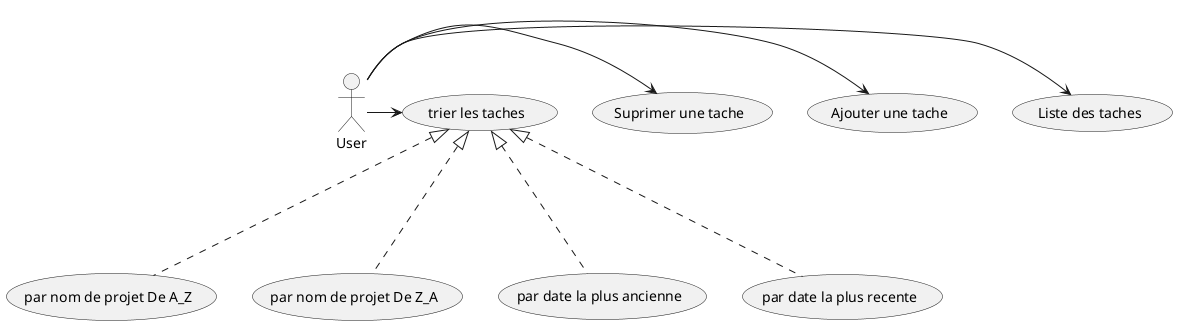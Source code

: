 @startuml
'https://plantuml.com/use-case-diagram




User -> (Liste des taches)
User -> (Ajouter une tache)
User -> (Suprimer une tache)
User -> (trier les taches)

(trier les taches)<|...(par nom de projet De A_Z)
(trier les taches)<|...(par nom de projet De Z_A)
(trier les taches)<|...(par date la plus ancienne)
(trier les taches)<|...(par date la plus recente)



@enduml